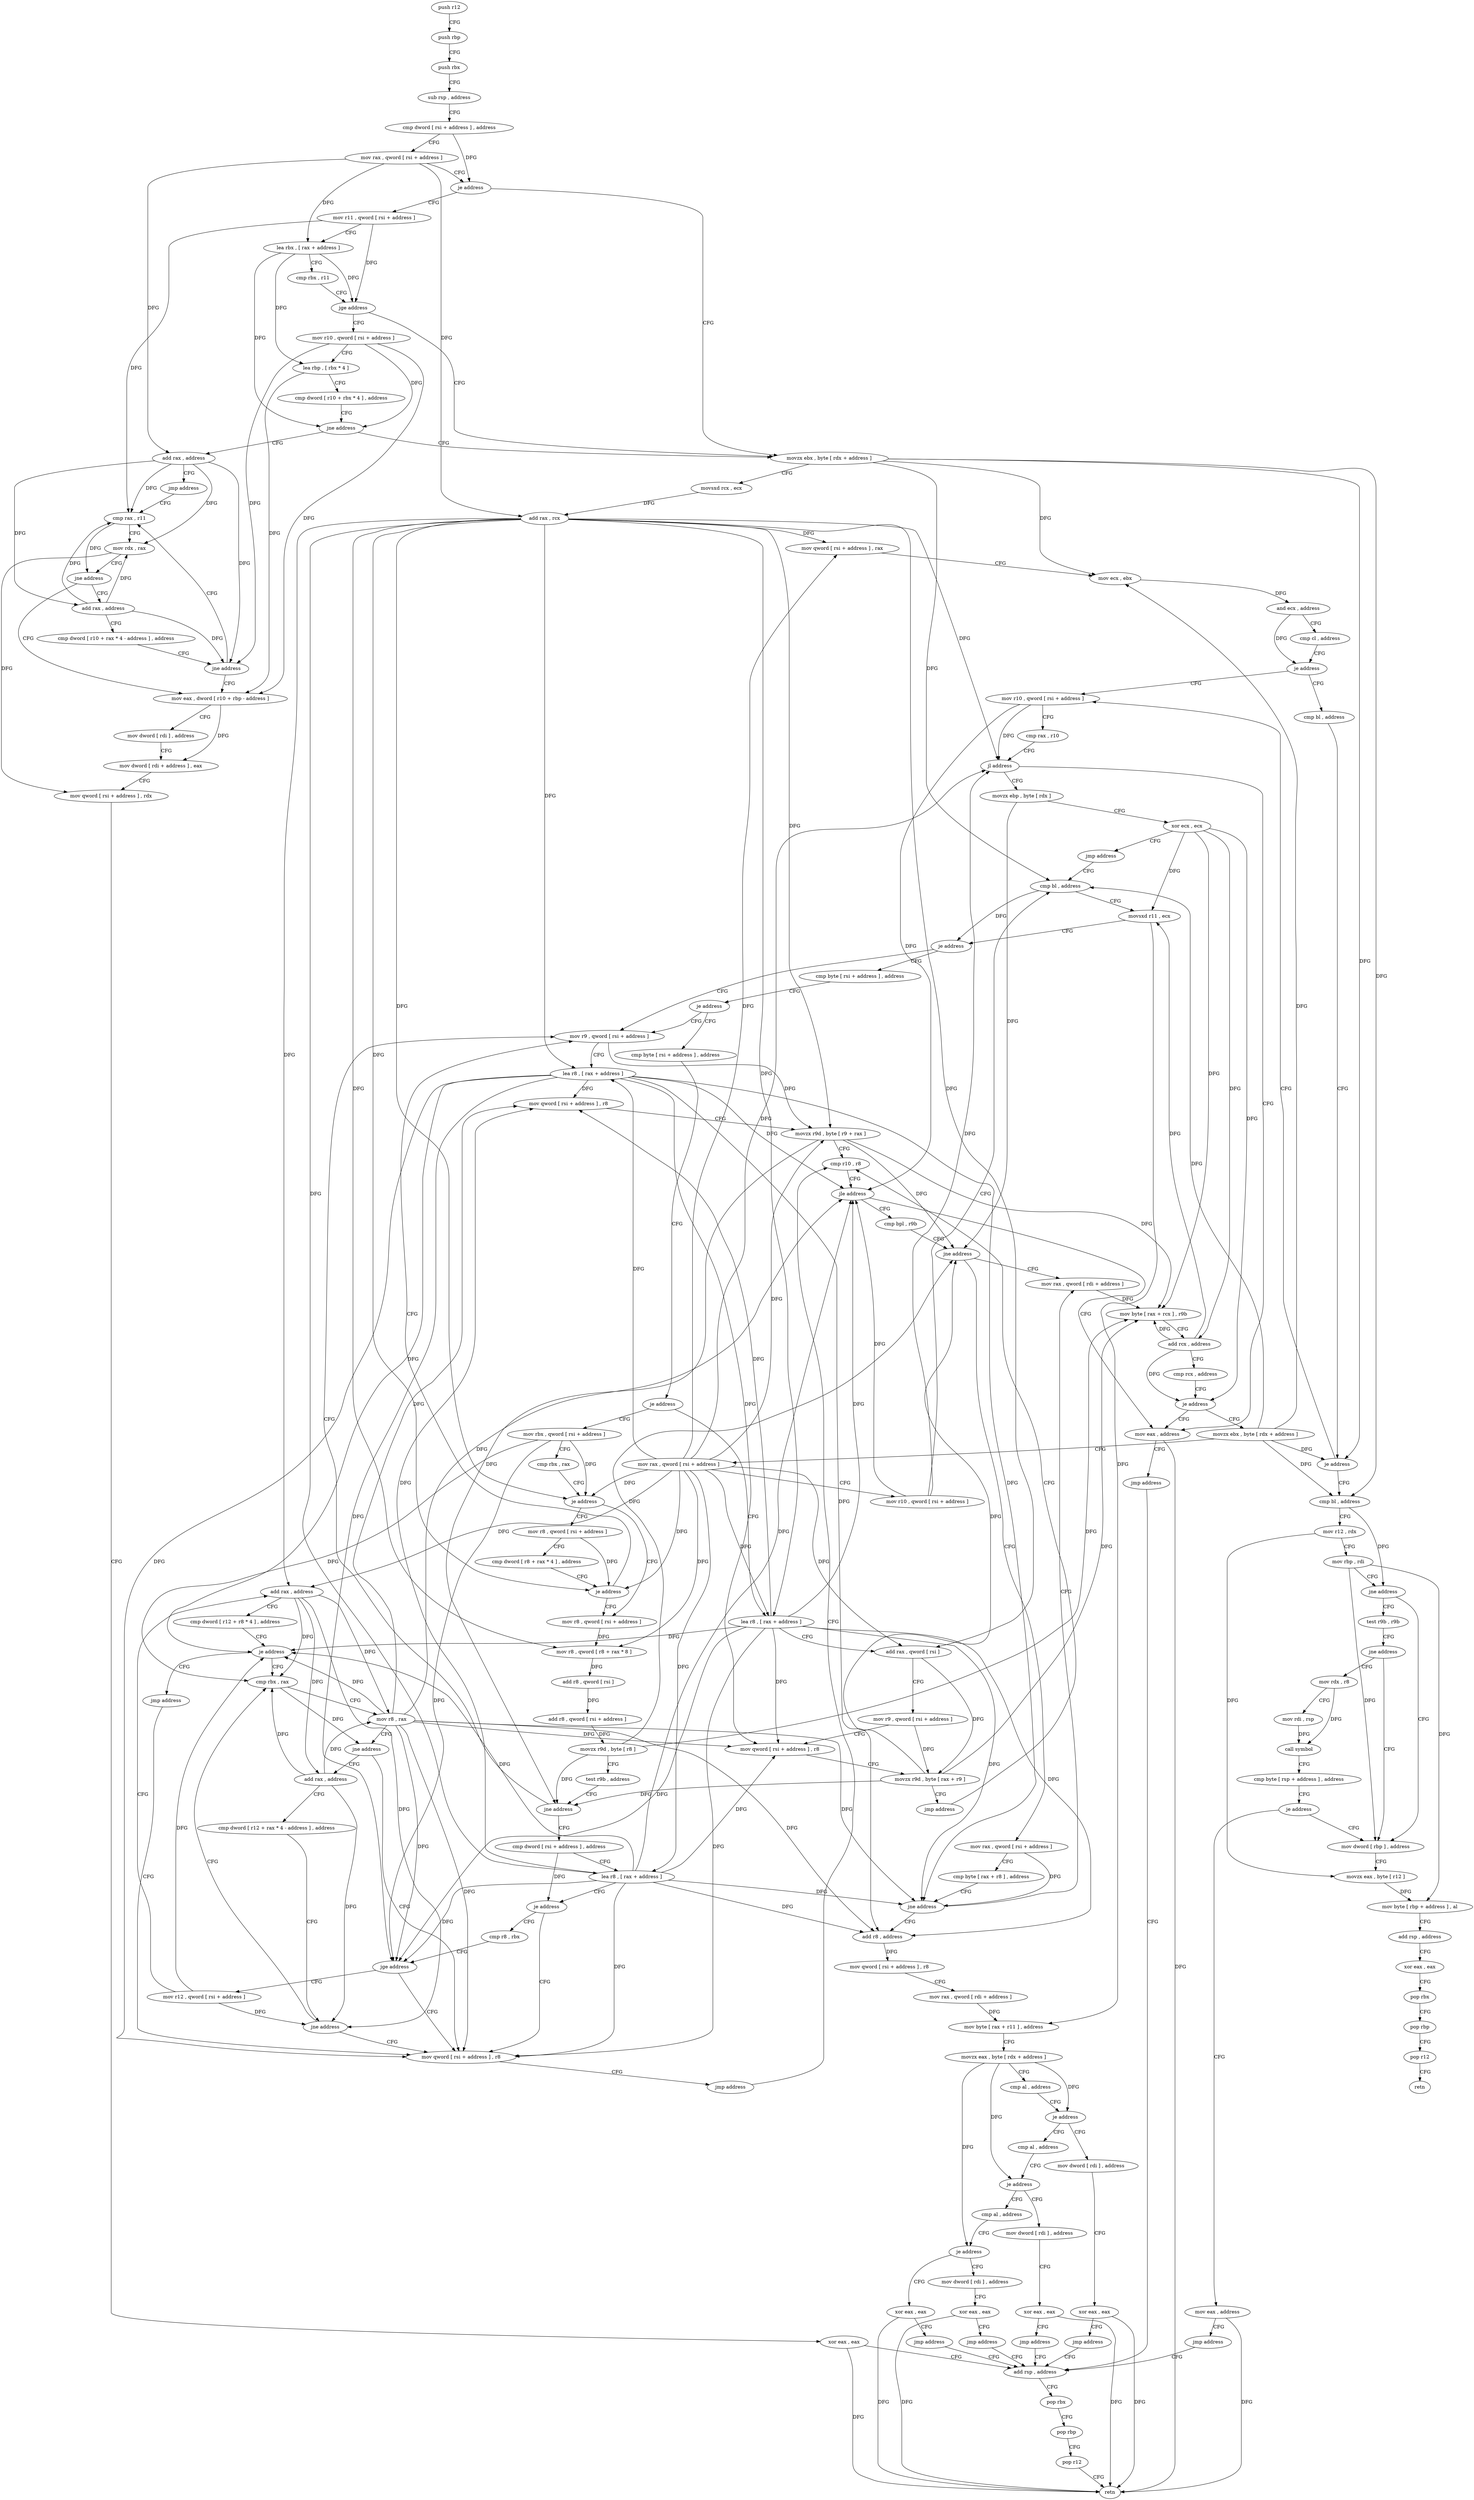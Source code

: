 digraph "func" {
"4363424" [label = "push r12" ]
"4363426" [label = "push rbp" ]
"4363427" [label = "push rbx" ]
"4363428" [label = "sub rsp , address" ]
"4363432" [label = "cmp dword [ rsi + address ] , address" ]
"4363439" [label = "mov rax , qword [ rsi + address ]" ]
"4363443" [label = "je address" ]
"4363544" [label = "movzx ebx , byte [ rdx + address ]" ]
"4363445" [label = "mov r11 , qword [ rsi + address ]" ]
"4363548" [label = "movsxd rcx , ecx" ]
"4363551" [label = "add rax , rcx" ]
"4363554" [label = "mov qword [ rsi + address ] , rax" ]
"4363558" [label = "mov ecx , ebx" ]
"4363560" [label = "and ecx , address" ]
"4363563" [label = "cmp cl , address" ]
"4363566" [label = "je address" ]
"4363642" [label = "mov r10 , qword [ rsi + address ]" ]
"4363568" [label = "cmp bl , address" ]
"4363449" [label = "lea rbx , [ rax + address ]" ]
"4363453" [label = "cmp rbx , r11" ]
"4363456" [label = "jge address" ]
"4363458" [label = "mov r10 , qword [ rsi + address ]" ]
"4363646" [label = "cmp rax , r10" ]
"4363649" [label = "jl address" ]
"4363661" [label = "movzx ebp , byte [ rdx ]" ]
"4363651" [label = "mov eax , address" ]
"4363571" [label = "je address" ]
"4363573" [label = "cmp bl , address" ]
"4363462" [label = "lea rbp , [ rbx * 4 ]" ]
"4363470" [label = "cmp dword [ r10 + rbx * 4 ] , address" ]
"4363475" [label = "jne address" ]
"4363477" [label = "add rax , address" ]
"4363664" [label = "xor ecx , ecx" ]
"4363666" [label = "jmp address" ]
"4363702" [label = "cmp bl , address" ]
"4363656" [label = "jmp address" ]
"4363528" [label = "add rsp , address" ]
"4363576" [label = "mov r12 , rdx" ]
"4363579" [label = "mov rbp , rdi" ]
"4363582" [label = "jne address" ]
"4363616" [label = "mov dword [ rbp ] , address" ]
"4363584" [label = "test r9b , r9b" ]
"4363481" [label = "jmp address" ]
"4363500" [label = "cmp rax , r11" ]
"4363705" [label = "movsxd r11 , ecx" ]
"4363708" [label = "je address" ]
"4363808" [label = "cmp byte [ rsi + address ] , address" ]
"4363710" [label = "mov r9 , qword [ rsi + address ]" ]
"4363532" [label = "pop rbx" ]
"4363533" [label = "pop rbp" ]
"4363534" [label = "pop r12" ]
"4363536" [label = "retn" ]
"4363623" [label = "movzx eax , byte [ r12 ]" ]
"4363628" [label = "mov byte [ rbp + address ] , al" ]
"4363631" [label = "add rsp , address" ]
"4363635" [label = "xor eax , eax" ]
"4363637" [label = "pop rbx" ]
"4363638" [label = "pop rbp" ]
"4363639" [label = "pop r12" ]
"4363641" [label = "retn" ]
"4363587" [label = "jne address" ]
"4363589" [label = "mov rdx , r8" ]
"4363503" [label = "mov rdx , rax" ]
"4363506" [label = "jne address" ]
"4363488" [label = "add rax , address" ]
"4363508" [label = "mov eax , dword [ r10 + rbp - address ]" ]
"4363815" [label = "je address" ]
"4363817" [label = "cmp byte [ rsi + address ] , address" ]
"4363714" [label = "lea r8 , [ rax + address ]" ]
"4363718" [label = "mov qword [ rsi + address ] , r8" ]
"4363722" [label = "movzx r9d , byte [ r9 + rax ]" ]
"4363727" [label = "cmp r10 , r8" ]
"4363592" [label = "mov rdi , rsp" ]
"4363595" [label = "call symbol" ]
"4363600" [label = "cmp byte [ rsp + address ] , address" ]
"4363605" [label = "je address" ]
"4363607" [label = "mov eax , address" ]
"4363492" [label = "cmp dword [ r10 + rax * 4 - address ] , address" ]
"4363498" [label = "jne address" ]
"4363513" [label = "mov dword [ rdi ] , address" ]
"4363519" [label = "mov dword [ rdi + address ] , eax" ]
"4363522" [label = "mov qword [ rsi + address ] , rdx" ]
"4363526" [label = "xor eax , eax" ]
"4363824" [label = "je address" ]
"4363949" [label = "lea r8 , [ rax + address ]" ]
"4363826" [label = "mov rbx , qword [ rsi + address ]" ]
"4363732" [label = "cmp bpl , r9b" ]
"4363735" [label = "jne address" ]
"4363672" [label = "mov rax , qword [ rdi + address ]" ]
"4363737" [label = "mov rax , qword [ rsi + address ]" ]
"4363612" [label = "jmp address" ]
"4363953" [label = "add rax , qword [ rsi ]" ]
"4363956" [label = "mov r9 , qword [ rsi + address ]" ]
"4363960" [label = "mov qword [ rsi + address ] , r8" ]
"4363964" [label = "movzx r9d , byte [ rax + r9 ]" ]
"4363969" [label = "jmp address" ]
"4363830" [label = "cmp rbx , rax" ]
"4363833" [label = "je address" ]
"4363850" [label = "mov r8 , qword [ rsi + address ]" ]
"4363835" [label = "mov r8 , qword [ rsi + address ]" ]
"4363676" [label = "mov byte [ rax + rcx ] , r9b" ]
"4363680" [label = "add rcx , address" ]
"4363684" [label = "cmp rcx , address" ]
"4363688" [label = "je address" ]
"4363690" [label = "movzx ebx , byte [ rdx + address ]" ]
"4363741" [label = "cmp byte [ rax + r8 ] , address" ]
"4363746" [label = "jne address" ]
"4363748" [label = "add r8 , address" ]
"4363730" [label = "jle address" ]
"4363854" [label = "mov r8 , qword [ r8 + rax * 8 ]" ]
"4363858" [label = "add r8 , qword [ rsi ]" ]
"4363861" [label = "add r8 , qword [ rsi + address ]" ]
"4363865" [label = "movzx r9d , byte [ r8 ]" ]
"4363869" [label = "test r9b , address" ]
"4363873" [label = "jne address" ]
"4363879" [label = "cmp dword [ rsi + address ] , address" ]
"4363839" [label = "cmp dword [ r8 + rax * 4 ] , address" ]
"4363844" [label = "je address" ]
"4363694" [label = "mov rax , qword [ rsi + address ]" ]
"4363698" [label = "mov r10 , qword [ rsi + address ]" ]
"4363752" [label = "mov qword [ rsi + address ] , r8" ]
"4363756" [label = "mov rax , qword [ rdi + address ]" ]
"4363760" [label = "mov byte [ rax + r11 ] , address" ]
"4363765" [label = "movzx eax , byte [ rdx + address ]" ]
"4363769" [label = "cmp al , address" ]
"4363771" [label = "je address" ]
"4364000" [label = "mov dword [ rdi ] , address" ]
"4363777" [label = "cmp al , address" ]
"4363886" [label = "lea r8 , [ rax + address ]" ]
"4363890" [label = "je address" ]
"4363940" [label = "mov qword [ rsi + address ] , r8" ]
"4363892" [label = "cmp r8 , rbx" ]
"4364006" [label = "xor eax , eax" ]
"4364008" [label = "jmp address" ]
"4363779" [label = "je address" ]
"4363987" [label = "mov dword [ rdi ] , address" ]
"4363785" [label = "cmp al , address" ]
"4363944" [label = "jmp address" ]
"4363895" [label = "jge address" ]
"4363897" [label = "mov r12 , qword [ rsi + address ]" ]
"4363993" [label = "xor eax , eax" ]
"4363995" [label = "jmp address" ]
"4363787" [label = "je address" ]
"4363974" [label = "mov dword [ rdi ] , address" ]
"4363793" [label = "xor eax , eax" ]
"4363901" [label = "add rax , address" ]
"4363905" [label = "cmp dword [ r12 + r8 * 4 ] , address" ]
"4363910" [label = "je address" ]
"4363932" [label = "cmp rbx , rax" ]
"4363912" [label = "jmp address" ]
"4363980" [label = "xor eax , eax" ]
"4363982" [label = "jmp address" ]
"4363795" [label = "jmp address" ]
"4363935" [label = "mov r8 , rax" ]
"4363938" [label = "jne address" ]
"4363920" [label = "add rax , address" ]
"4363924" [label = "cmp dword [ r12 + rax * 4 - address ] , address" ]
"4363930" [label = "jne address" ]
"4363424" -> "4363426" [ label = "CFG" ]
"4363426" -> "4363427" [ label = "CFG" ]
"4363427" -> "4363428" [ label = "CFG" ]
"4363428" -> "4363432" [ label = "CFG" ]
"4363432" -> "4363439" [ label = "CFG" ]
"4363432" -> "4363443" [ label = "DFG" ]
"4363439" -> "4363443" [ label = "CFG" ]
"4363439" -> "4363551" [ label = "DFG" ]
"4363439" -> "4363449" [ label = "DFG" ]
"4363439" -> "4363477" [ label = "DFG" ]
"4363443" -> "4363544" [ label = "CFG" ]
"4363443" -> "4363445" [ label = "CFG" ]
"4363544" -> "4363548" [ label = "CFG" ]
"4363544" -> "4363558" [ label = "DFG" ]
"4363544" -> "4363571" [ label = "DFG" ]
"4363544" -> "4363573" [ label = "DFG" ]
"4363544" -> "4363702" [ label = "DFG" ]
"4363445" -> "4363449" [ label = "CFG" ]
"4363445" -> "4363456" [ label = "DFG" ]
"4363445" -> "4363500" [ label = "DFG" ]
"4363548" -> "4363551" [ label = "DFG" ]
"4363551" -> "4363554" [ label = "DFG" ]
"4363551" -> "4363649" [ label = "DFG" ]
"4363551" -> "4363714" [ label = "DFG" ]
"4363551" -> "4363722" [ label = "DFG" ]
"4363551" -> "4363949" [ label = "DFG" ]
"4363551" -> "4363953" [ label = "DFG" ]
"4363551" -> "4363833" [ label = "DFG" ]
"4363551" -> "4363854" [ label = "DFG" ]
"4363551" -> "4363844" [ label = "DFG" ]
"4363551" -> "4363886" [ label = "DFG" ]
"4363551" -> "4363901" [ label = "DFG" ]
"4363554" -> "4363558" [ label = "CFG" ]
"4363558" -> "4363560" [ label = "DFG" ]
"4363560" -> "4363563" [ label = "CFG" ]
"4363560" -> "4363566" [ label = "DFG" ]
"4363563" -> "4363566" [ label = "CFG" ]
"4363566" -> "4363642" [ label = "CFG" ]
"4363566" -> "4363568" [ label = "CFG" ]
"4363642" -> "4363646" [ label = "CFG" ]
"4363642" -> "4363649" [ label = "DFG" ]
"4363642" -> "4363730" [ label = "DFG" ]
"4363568" -> "4363571" [ label = "CFG" ]
"4363449" -> "4363453" [ label = "CFG" ]
"4363449" -> "4363456" [ label = "DFG" ]
"4363449" -> "4363462" [ label = "DFG" ]
"4363449" -> "4363475" [ label = "DFG" ]
"4363453" -> "4363456" [ label = "CFG" ]
"4363456" -> "4363544" [ label = "CFG" ]
"4363456" -> "4363458" [ label = "CFG" ]
"4363458" -> "4363462" [ label = "CFG" ]
"4363458" -> "4363475" [ label = "DFG" ]
"4363458" -> "4363498" [ label = "DFG" ]
"4363458" -> "4363508" [ label = "DFG" ]
"4363646" -> "4363649" [ label = "CFG" ]
"4363649" -> "4363661" [ label = "CFG" ]
"4363649" -> "4363651" [ label = "CFG" ]
"4363661" -> "4363664" [ label = "CFG" ]
"4363661" -> "4363735" [ label = "DFG" ]
"4363651" -> "4363656" [ label = "CFG" ]
"4363651" -> "4363536" [ label = "DFG" ]
"4363571" -> "4363642" [ label = "CFG" ]
"4363571" -> "4363573" [ label = "CFG" ]
"4363573" -> "4363576" [ label = "CFG" ]
"4363573" -> "4363582" [ label = "DFG" ]
"4363462" -> "4363470" [ label = "CFG" ]
"4363462" -> "4363508" [ label = "DFG" ]
"4363470" -> "4363475" [ label = "CFG" ]
"4363475" -> "4363544" [ label = "CFG" ]
"4363475" -> "4363477" [ label = "CFG" ]
"4363477" -> "4363481" [ label = "CFG" ]
"4363477" -> "4363500" [ label = "DFG" ]
"4363477" -> "4363503" [ label = "DFG" ]
"4363477" -> "4363488" [ label = "DFG" ]
"4363477" -> "4363498" [ label = "DFG" ]
"4363664" -> "4363666" [ label = "CFG" ]
"4363664" -> "4363705" [ label = "DFG" ]
"4363664" -> "4363676" [ label = "DFG" ]
"4363664" -> "4363680" [ label = "DFG" ]
"4363664" -> "4363688" [ label = "DFG" ]
"4363666" -> "4363702" [ label = "CFG" ]
"4363702" -> "4363705" [ label = "CFG" ]
"4363702" -> "4363708" [ label = "DFG" ]
"4363656" -> "4363528" [ label = "CFG" ]
"4363528" -> "4363532" [ label = "CFG" ]
"4363576" -> "4363579" [ label = "CFG" ]
"4363576" -> "4363623" [ label = "DFG" ]
"4363579" -> "4363582" [ label = "CFG" ]
"4363579" -> "4363616" [ label = "DFG" ]
"4363579" -> "4363628" [ label = "DFG" ]
"4363582" -> "4363616" [ label = "CFG" ]
"4363582" -> "4363584" [ label = "CFG" ]
"4363616" -> "4363623" [ label = "CFG" ]
"4363584" -> "4363587" [ label = "CFG" ]
"4363481" -> "4363500" [ label = "CFG" ]
"4363500" -> "4363503" [ label = "CFG" ]
"4363500" -> "4363506" [ label = "DFG" ]
"4363705" -> "4363708" [ label = "CFG" ]
"4363705" -> "4363760" [ label = "DFG" ]
"4363708" -> "4363808" [ label = "CFG" ]
"4363708" -> "4363710" [ label = "CFG" ]
"4363808" -> "4363815" [ label = "CFG" ]
"4363710" -> "4363714" [ label = "CFG" ]
"4363710" -> "4363722" [ label = "DFG" ]
"4363532" -> "4363533" [ label = "CFG" ]
"4363533" -> "4363534" [ label = "CFG" ]
"4363534" -> "4363536" [ label = "CFG" ]
"4363623" -> "4363628" [ label = "DFG" ]
"4363628" -> "4363631" [ label = "CFG" ]
"4363631" -> "4363635" [ label = "CFG" ]
"4363635" -> "4363637" [ label = "CFG" ]
"4363637" -> "4363638" [ label = "CFG" ]
"4363638" -> "4363639" [ label = "CFG" ]
"4363639" -> "4363641" [ label = "CFG" ]
"4363587" -> "4363616" [ label = "CFG" ]
"4363587" -> "4363589" [ label = "CFG" ]
"4363589" -> "4363592" [ label = "CFG" ]
"4363589" -> "4363595" [ label = "DFG" ]
"4363503" -> "4363506" [ label = "CFG" ]
"4363503" -> "4363522" [ label = "DFG" ]
"4363506" -> "4363488" [ label = "CFG" ]
"4363506" -> "4363508" [ label = "CFG" ]
"4363488" -> "4363492" [ label = "CFG" ]
"4363488" -> "4363503" [ label = "DFG" ]
"4363488" -> "4363500" [ label = "DFG" ]
"4363488" -> "4363498" [ label = "DFG" ]
"4363508" -> "4363513" [ label = "CFG" ]
"4363508" -> "4363519" [ label = "DFG" ]
"4363815" -> "4363710" [ label = "CFG" ]
"4363815" -> "4363817" [ label = "CFG" ]
"4363817" -> "4363824" [ label = "CFG" ]
"4363714" -> "4363718" [ label = "DFG" ]
"4363714" -> "4363730" [ label = "DFG" ]
"4363714" -> "4363960" [ label = "DFG" ]
"4363714" -> "4363746" [ label = "DFG" ]
"4363714" -> "4363748" [ label = "DFG" ]
"4363714" -> "4363940" [ label = "DFG" ]
"4363714" -> "4363895" [ label = "DFG" ]
"4363714" -> "4363910" [ label = "DFG" ]
"4363718" -> "4363722" [ label = "CFG" ]
"4363722" -> "4363727" [ label = "CFG" ]
"4363722" -> "4363735" [ label = "DFG" ]
"4363722" -> "4363873" [ label = "DFG" ]
"4363722" -> "4363676" [ label = "DFG" ]
"4363727" -> "4363730" [ label = "CFG" ]
"4363592" -> "4363595" [ label = "DFG" ]
"4363595" -> "4363600" [ label = "CFG" ]
"4363600" -> "4363605" [ label = "CFG" ]
"4363605" -> "4363616" [ label = "CFG" ]
"4363605" -> "4363607" [ label = "CFG" ]
"4363607" -> "4363612" [ label = "CFG" ]
"4363607" -> "4363536" [ label = "DFG" ]
"4363492" -> "4363498" [ label = "CFG" ]
"4363498" -> "4363508" [ label = "CFG" ]
"4363498" -> "4363500" [ label = "CFG" ]
"4363513" -> "4363519" [ label = "CFG" ]
"4363519" -> "4363522" [ label = "CFG" ]
"4363522" -> "4363526" [ label = "CFG" ]
"4363526" -> "4363528" [ label = "CFG" ]
"4363526" -> "4363536" [ label = "DFG" ]
"4363824" -> "4363949" [ label = "CFG" ]
"4363824" -> "4363826" [ label = "CFG" ]
"4363949" -> "4363953" [ label = "CFG" ]
"4363949" -> "4363718" [ label = "DFG" ]
"4363949" -> "4363730" [ label = "DFG" ]
"4363949" -> "4363960" [ label = "DFG" ]
"4363949" -> "4363746" [ label = "DFG" ]
"4363949" -> "4363748" [ label = "DFG" ]
"4363949" -> "4363940" [ label = "DFG" ]
"4363949" -> "4363895" [ label = "DFG" ]
"4363949" -> "4363910" [ label = "DFG" ]
"4363826" -> "4363830" [ label = "CFG" ]
"4363826" -> "4363833" [ label = "DFG" ]
"4363826" -> "4363895" [ label = "DFG" ]
"4363826" -> "4363932" [ label = "DFG" ]
"4363732" -> "4363735" [ label = "CFG" ]
"4363735" -> "4363672" [ label = "CFG" ]
"4363735" -> "4363737" [ label = "CFG" ]
"4363672" -> "4363676" [ label = "DFG" ]
"4363737" -> "4363741" [ label = "CFG" ]
"4363737" -> "4363746" [ label = "DFG" ]
"4363612" -> "4363528" [ label = "CFG" ]
"4363953" -> "4363956" [ label = "CFG" ]
"4363953" -> "4363964" [ label = "DFG" ]
"4363956" -> "4363960" [ label = "CFG" ]
"4363956" -> "4363964" [ label = "DFG" ]
"4363960" -> "4363964" [ label = "CFG" ]
"4363964" -> "4363969" [ label = "CFG" ]
"4363964" -> "4363735" [ label = "DFG" ]
"4363964" -> "4363873" [ label = "DFG" ]
"4363964" -> "4363676" [ label = "DFG" ]
"4363969" -> "4363727" [ label = "CFG" ]
"4363830" -> "4363833" [ label = "CFG" ]
"4363833" -> "4363850" [ label = "CFG" ]
"4363833" -> "4363835" [ label = "CFG" ]
"4363850" -> "4363854" [ label = "DFG" ]
"4363835" -> "4363839" [ label = "CFG" ]
"4363835" -> "4363844" [ label = "DFG" ]
"4363676" -> "4363680" [ label = "CFG" ]
"4363680" -> "4363684" [ label = "CFG" ]
"4363680" -> "4363705" [ label = "DFG" ]
"4363680" -> "4363676" [ label = "DFG" ]
"4363680" -> "4363688" [ label = "DFG" ]
"4363684" -> "4363688" [ label = "CFG" ]
"4363688" -> "4363651" [ label = "CFG" ]
"4363688" -> "4363690" [ label = "CFG" ]
"4363690" -> "4363694" [ label = "CFG" ]
"4363690" -> "4363558" [ label = "DFG" ]
"4363690" -> "4363571" [ label = "DFG" ]
"4363690" -> "4363573" [ label = "DFG" ]
"4363690" -> "4363702" [ label = "DFG" ]
"4363741" -> "4363746" [ label = "CFG" ]
"4363746" -> "4363672" [ label = "CFG" ]
"4363746" -> "4363748" [ label = "CFG" ]
"4363748" -> "4363752" [ label = "DFG" ]
"4363730" -> "4363651" [ label = "CFG" ]
"4363730" -> "4363732" [ label = "CFG" ]
"4363854" -> "4363858" [ label = "DFG" ]
"4363858" -> "4363861" [ label = "DFG" ]
"4363861" -> "4363865" [ label = "DFG" ]
"4363865" -> "4363869" [ label = "CFG" ]
"4363865" -> "4363735" [ label = "DFG" ]
"4363865" -> "4363873" [ label = "DFG" ]
"4363865" -> "4363676" [ label = "DFG" ]
"4363869" -> "4363873" [ label = "CFG" ]
"4363873" -> "4363710" [ label = "CFG" ]
"4363873" -> "4363879" [ label = "CFG" ]
"4363879" -> "4363886" [ label = "CFG" ]
"4363879" -> "4363890" [ label = "DFG" ]
"4363839" -> "4363844" [ label = "CFG" ]
"4363844" -> "4363710" [ label = "CFG" ]
"4363844" -> "4363850" [ label = "CFG" ]
"4363694" -> "4363698" [ label = "CFG" ]
"4363694" -> "4363554" [ label = "DFG" ]
"4363694" -> "4363714" [ label = "DFG" ]
"4363694" -> "4363722" [ label = "DFG" ]
"4363694" -> "4363949" [ label = "DFG" ]
"4363694" -> "4363833" [ label = "DFG" ]
"4363694" -> "4363854" [ label = "DFG" ]
"4363694" -> "4363844" [ label = "DFG" ]
"4363694" -> "4363886" [ label = "DFG" ]
"4363694" -> "4363649" [ label = "DFG" ]
"4363694" -> "4363953" [ label = "DFG" ]
"4363694" -> "4363901" [ label = "DFG" ]
"4363698" -> "4363702" [ label = "CFG" ]
"4363698" -> "4363649" [ label = "DFG" ]
"4363698" -> "4363730" [ label = "DFG" ]
"4363752" -> "4363756" [ label = "CFG" ]
"4363756" -> "4363760" [ label = "DFG" ]
"4363760" -> "4363765" [ label = "CFG" ]
"4363765" -> "4363769" [ label = "CFG" ]
"4363765" -> "4363771" [ label = "DFG" ]
"4363765" -> "4363779" [ label = "DFG" ]
"4363765" -> "4363787" [ label = "DFG" ]
"4363769" -> "4363771" [ label = "CFG" ]
"4363771" -> "4364000" [ label = "CFG" ]
"4363771" -> "4363777" [ label = "CFG" ]
"4364000" -> "4364006" [ label = "CFG" ]
"4363777" -> "4363779" [ label = "CFG" ]
"4363886" -> "4363890" [ label = "CFG" ]
"4363886" -> "4363718" [ label = "DFG" ]
"4363886" -> "4363730" [ label = "DFG" ]
"4363886" -> "4363960" [ label = "DFG" ]
"4363886" -> "4363746" [ label = "DFG" ]
"4363886" -> "4363748" [ label = "DFG" ]
"4363886" -> "4363940" [ label = "DFG" ]
"4363886" -> "4363895" [ label = "DFG" ]
"4363886" -> "4363910" [ label = "DFG" ]
"4363890" -> "4363940" [ label = "CFG" ]
"4363890" -> "4363892" [ label = "CFG" ]
"4363940" -> "4363944" [ label = "CFG" ]
"4363892" -> "4363895" [ label = "CFG" ]
"4364006" -> "4364008" [ label = "CFG" ]
"4364006" -> "4363536" [ label = "DFG" ]
"4364008" -> "4363528" [ label = "CFG" ]
"4363779" -> "4363987" [ label = "CFG" ]
"4363779" -> "4363785" [ label = "CFG" ]
"4363987" -> "4363993" [ label = "CFG" ]
"4363785" -> "4363787" [ label = "CFG" ]
"4363944" -> "4363727" [ label = "CFG" ]
"4363895" -> "4363940" [ label = "CFG" ]
"4363895" -> "4363897" [ label = "CFG" ]
"4363897" -> "4363901" [ label = "CFG" ]
"4363897" -> "4363910" [ label = "DFG" ]
"4363897" -> "4363930" [ label = "DFG" ]
"4363993" -> "4363995" [ label = "CFG" ]
"4363993" -> "4363536" [ label = "DFG" ]
"4363995" -> "4363528" [ label = "CFG" ]
"4363787" -> "4363974" [ label = "CFG" ]
"4363787" -> "4363793" [ label = "CFG" ]
"4363974" -> "4363980" [ label = "CFG" ]
"4363793" -> "4363795" [ label = "CFG" ]
"4363793" -> "4363536" [ label = "DFG" ]
"4363901" -> "4363905" [ label = "CFG" ]
"4363901" -> "4363932" [ label = "DFG" ]
"4363901" -> "4363935" [ label = "DFG" ]
"4363901" -> "4363920" [ label = "DFG" ]
"4363901" -> "4363930" [ label = "DFG" ]
"4363905" -> "4363910" [ label = "CFG" ]
"4363910" -> "4363932" [ label = "CFG" ]
"4363910" -> "4363912" [ label = "CFG" ]
"4363932" -> "4363935" [ label = "CFG" ]
"4363932" -> "4363938" [ label = "DFG" ]
"4363912" -> "4363940" [ label = "CFG" ]
"4363980" -> "4363982" [ label = "CFG" ]
"4363980" -> "4363536" [ label = "DFG" ]
"4363982" -> "4363528" [ label = "CFG" ]
"4363795" -> "4363528" [ label = "CFG" ]
"4363935" -> "4363938" [ label = "CFG" ]
"4363935" -> "4363718" [ label = "DFG" ]
"4363935" -> "4363730" [ label = "DFG" ]
"4363935" -> "4363960" [ label = "DFG" ]
"4363935" -> "4363746" [ label = "DFG" ]
"4363935" -> "4363748" [ label = "DFG" ]
"4363935" -> "4363940" [ label = "DFG" ]
"4363935" -> "4363910" [ label = "DFG" ]
"4363935" -> "4363895" [ label = "DFG" ]
"4363938" -> "4363920" [ label = "CFG" ]
"4363938" -> "4363940" [ label = "CFG" ]
"4363920" -> "4363924" [ label = "CFG" ]
"4363920" -> "4363932" [ label = "DFG" ]
"4363920" -> "4363935" [ label = "DFG" ]
"4363920" -> "4363930" [ label = "DFG" ]
"4363924" -> "4363930" [ label = "CFG" ]
"4363930" -> "4363940" [ label = "CFG" ]
"4363930" -> "4363932" [ label = "CFG" ]
}
